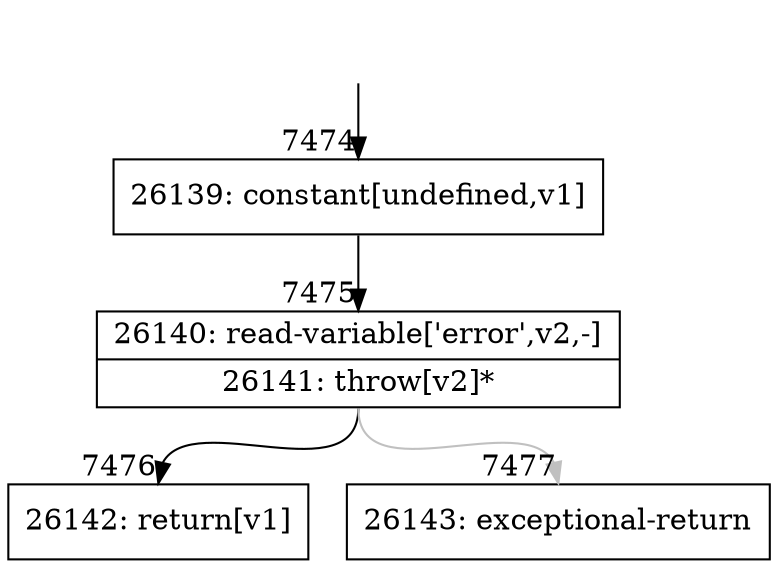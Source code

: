 digraph {
rankdir="TD"
BB_entry627[shape=none,label=""];
BB_entry627 -> BB7474 [tailport=s, headport=n, headlabel="    7474"]
BB7474 [shape=record label="{26139: constant[undefined,v1]}" ] 
BB7474 -> BB7475 [tailport=s, headport=n, headlabel="      7475"]
BB7475 [shape=record label="{26140: read-variable['error',v2,-]|26141: throw[v2]*}" ] 
BB7475 -> BB7476 [tailport=s, headport=n, headlabel="      7476"]
BB7475 -> BB7477 [tailport=s, headport=n, color=gray, headlabel="      7477"]
BB7476 [shape=record label="{26142: return[v1]}" ] 
BB7477 [shape=record label="{26143: exceptional-return}" ] 
//#$~ 13757
}
